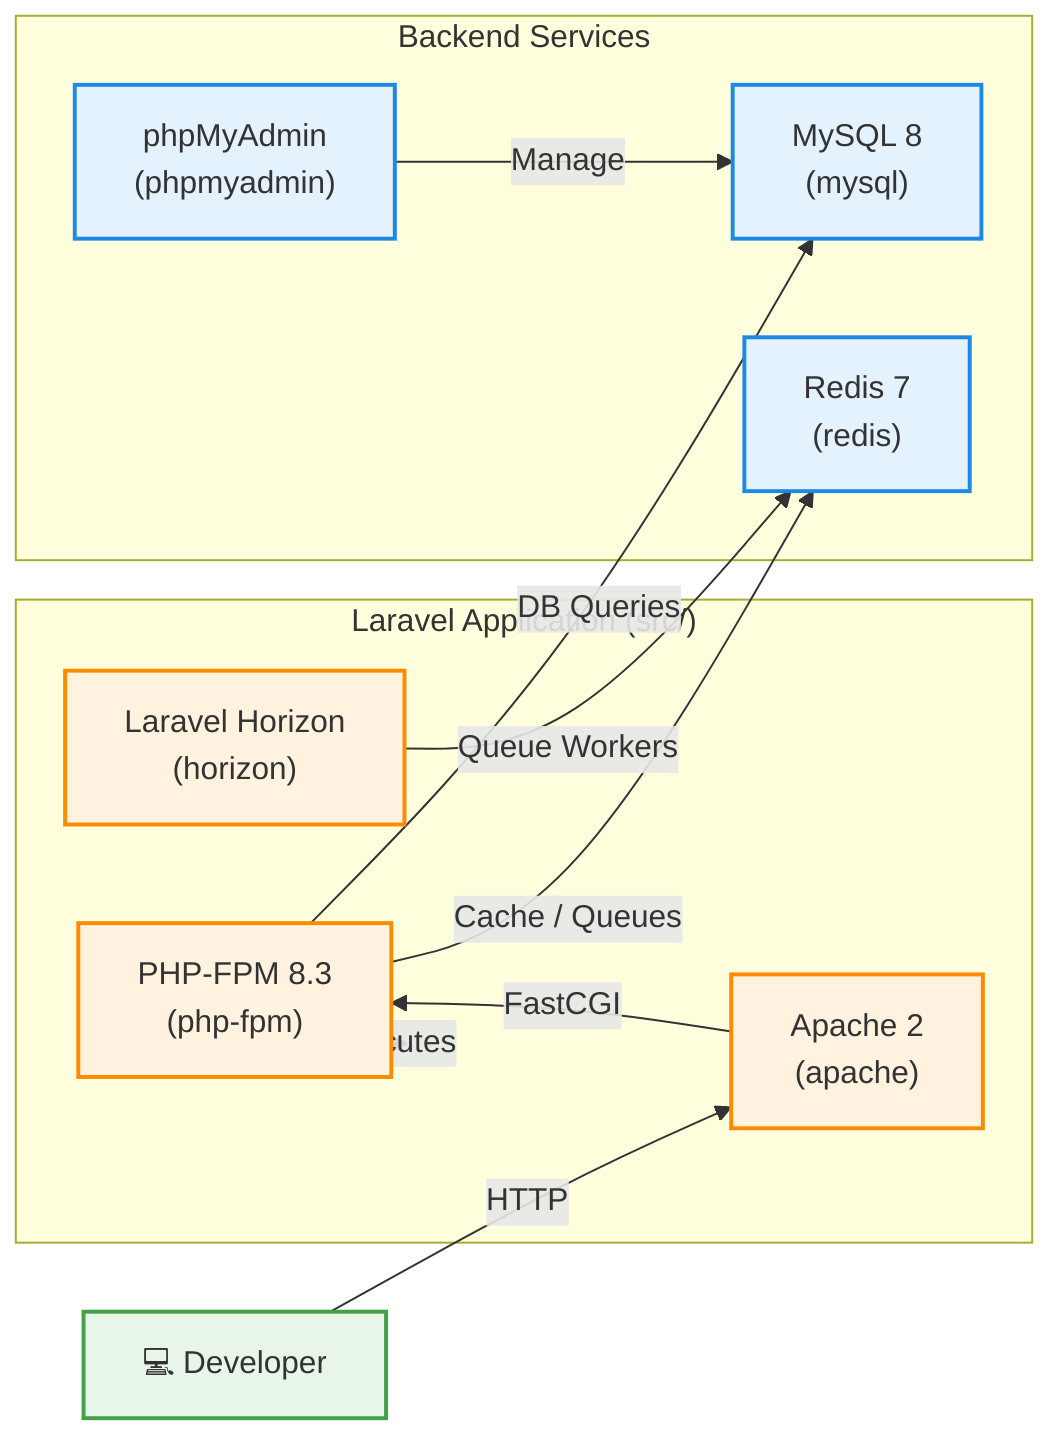 flowchart LR
    subgraph Laravel_App["Laravel Application (src/)"]
        direction TB
        PHPFPM["PHP-FPM 8.3\n(php-fpm)"]
        Apache["Apache 2\n(apache)"]
        Horizon["Laravel Horizon\n(horizon)"]
    end

    subgraph Services["Backend Services"]
        direction TB
        MySQL["MySQL 8\n(mysql)"]
        phpMyAdmin["phpMyAdmin\n(phpmyadmin)"]
        Redis["Redis 7\n(redis)"]
    end

    Developer["💻 Developer"] -->|HTTP| Apache
    Apache -->|FastCGI| PHPFPM
    PHPFPM -->|Executes| Laravel_App
    PHPFPM -->|DB Queries| MySQL
    PHPFPM -->|Cache / Queues| Redis
    Horizon -->|Queue Workers| Redis
    phpMyAdmin -->|Manage| MySQL

    classDef service fill:#E3F2FD,stroke:#1E88E5,stroke-width:2px;
    classDef app fill:#FFF3E0,stroke:#FB8C00,stroke-width:2px;
    classDef external fill:#E8F5E9,stroke:#43A047,stroke-width:2px;

    class PHPFPM,Apache,Horizon app
    class MySQL,phpMyAdmin,Redis service
    class Developer external